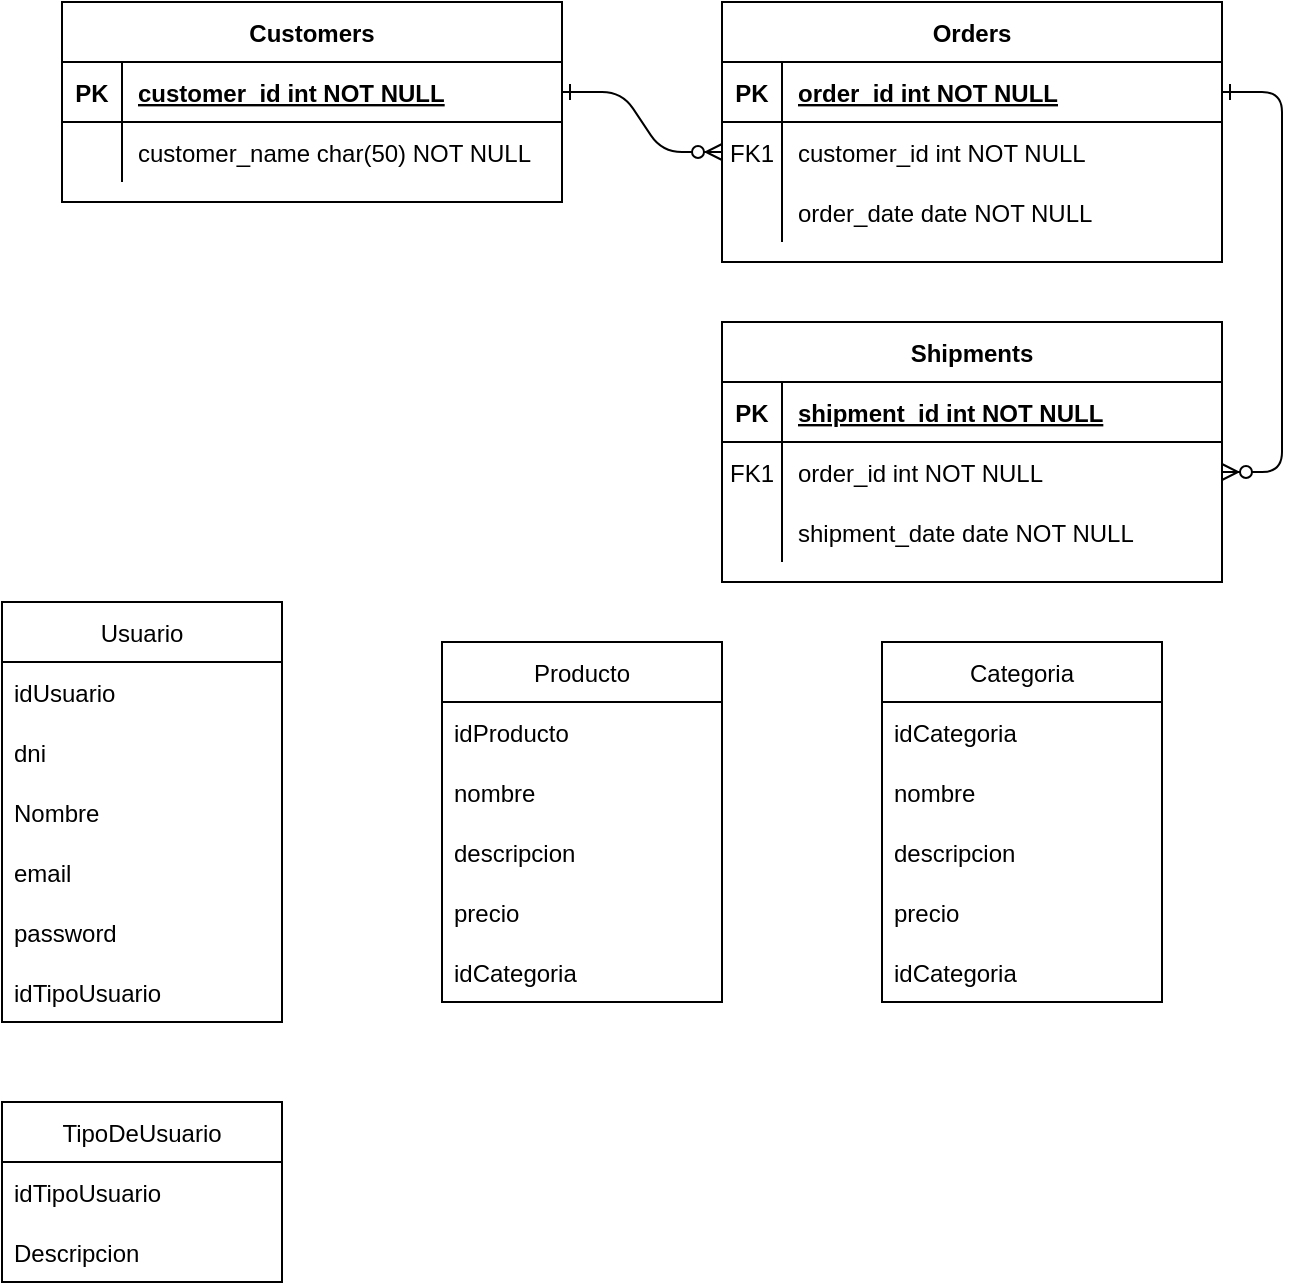 <mxfile version="18.1.3" type="device" pages="2"><diagram id="R2lEEEUBdFMjLlhIrx00" name="DER"><mxGraphModel dx="868" dy="393" grid="1" gridSize="10" guides="1" tooltips="1" connect="1" arrows="1" fold="1" page="1" pageScale="1" pageWidth="850" pageHeight="1100" math="0" shadow="0" extFonts="Permanent Marker^https://fonts.googleapis.com/css?family=Permanent+Marker"><root><mxCell id="0"/><mxCell id="1" parent="0"/><mxCell id="C-vyLk0tnHw3VtMMgP7b-1" value="" style="edgeStyle=entityRelationEdgeStyle;endArrow=ERzeroToMany;startArrow=ERone;endFill=1;startFill=0;" parent="1" source="C-vyLk0tnHw3VtMMgP7b-24" target="C-vyLk0tnHw3VtMMgP7b-6" edge="1"><mxGeometry width="100" height="100" relative="1" as="geometry"><mxPoint x="340" y="720" as="sourcePoint"/><mxPoint x="440" y="620" as="targetPoint"/></mxGeometry></mxCell><mxCell id="C-vyLk0tnHw3VtMMgP7b-12" value="" style="edgeStyle=entityRelationEdgeStyle;endArrow=ERzeroToMany;startArrow=ERone;endFill=1;startFill=0;" parent="1" source="C-vyLk0tnHw3VtMMgP7b-3" target="C-vyLk0tnHw3VtMMgP7b-17" edge="1"><mxGeometry width="100" height="100" relative="1" as="geometry"><mxPoint x="400" y="180" as="sourcePoint"/><mxPoint x="460" y="205" as="targetPoint"/></mxGeometry></mxCell><mxCell id="C-vyLk0tnHw3VtMMgP7b-2" value="Orders" style="shape=table;startSize=30;container=1;collapsible=1;childLayout=tableLayout;fixedRows=1;rowLines=0;fontStyle=1;align=center;resizeLast=1;" parent="1" vertex="1"><mxGeometry x="450" y="120" width="250" height="130" as="geometry"/></mxCell><mxCell id="C-vyLk0tnHw3VtMMgP7b-3" value="" style="shape=partialRectangle;collapsible=0;dropTarget=0;pointerEvents=0;fillColor=none;points=[[0,0.5],[1,0.5]];portConstraint=eastwest;top=0;left=0;right=0;bottom=1;" parent="C-vyLk0tnHw3VtMMgP7b-2" vertex="1"><mxGeometry y="30" width="250" height="30" as="geometry"/></mxCell><mxCell id="C-vyLk0tnHw3VtMMgP7b-4" value="PK" style="shape=partialRectangle;overflow=hidden;connectable=0;fillColor=none;top=0;left=0;bottom=0;right=0;fontStyle=1;" parent="C-vyLk0tnHw3VtMMgP7b-3" vertex="1"><mxGeometry width="30" height="30" as="geometry"/></mxCell><mxCell id="C-vyLk0tnHw3VtMMgP7b-5" value="order_id int NOT NULL " style="shape=partialRectangle;overflow=hidden;connectable=0;fillColor=none;top=0;left=0;bottom=0;right=0;align=left;spacingLeft=6;fontStyle=5;" parent="C-vyLk0tnHw3VtMMgP7b-3" vertex="1"><mxGeometry x="30" width="220" height="30" as="geometry"/></mxCell><mxCell id="C-vyLk0tnHw3VtMMgP7b-6" value="" style="shape=partialRectangle;collapsible=0;dropTarget=0;pointerEvents=0;fillColor=none;points=[[0,0.5],[1,0.5]];portConstraint=eastwest;top=0;left=0;right=0;bottom=0;" parent="C-vyLk0tnHw3VtMMgP7b-2" vertex="1"><mxGeometry y="60" width="250" height="30" as="geometry"/></mxCell><mxCell id="C-vyLk0tnHw3VtMMgP7b-7" value="FK1" style="shape=partialRectangle;overflow=hidden;connectable=0;fillColor=none;top=0;left=0;bottom=0;right=0;" parent="C-vyLk0tnHw3VtMMgP7b-6" vertex="1"><mxGeometry width="30" height="30" as="geometry"/></mxCell><mxCell id="C-vyLk0tnHw3VtMMgP7b-8" value="customer_id int NOT NULL" style="shape=partialRectangle;overflow=hidden;connectable=0;fillColor=none;top=0;left=0;bottom=0;right=0;align=left;spacingLeft=6;" parent="C-vyLk0tnHw3VtMMgP7b-6" vertex="1"><mxGeometry x="30" width="220" height="30" as="geometry"/></mxCell><mxCell id="C-vyLk0tnHw3VtMMgP7b-9" value="" style="shape=partialRectangle;collapsible=0;dropTarget=0;pointerEvents=0;fillColor=none;points=[[0,0.5],[1,0.5]];portConstraint=eastwest;top=0;left=0;right=0;bottom=0;" parent="C-vyLk0tnHw3VtMMgP7b-2" vertex="1"><mxGeometry y="90" width="250" height="30" as="geometry"/></mxCell><mxCell id="C-vyLk0tnHw3VtMMgP7b-10" value="" style="shape=partialRectangle;overflow=hidden;connectable=0;fillColor=none;top=0;left=0;bottom=0;right=0;" parent="C-vyLk0tnHw3VtMMgP7b-9" vertex="1"><mxGeometry width="30" height="30" as="geometry"/></mxCell><mxCell id="C-vyLk0tnHw3VtMMgP7b-11" value="order_date date NOT NULL" style="shape=partialRectangle;overflow=hidden;connectable=0;fillColor=none;top=0;left=0;bottom=0;right=0;align=left;spacingLeft=6;" parent="C-vyLk0tnHw3VtMMgP7b-9" vertex="1"><mxGeometry x="30" width="220" height="30" as="geometry"/></mxCell><mxCell id="C-vyLk0tnHw3VtMMgP7b-13" value="Shipments" style="shape=table;startSize=30;container=1;collapsible=1;childLayout=tableLayout;fixedRows=1;rowLines=0;fontStyle=1;align=center;resizeLast=1;" parent="1" vertex="1"><mxGeometry x="450" y="280" width="250" height="130" as="geometry"/></mxCell><mxCell id="C-vyLk0tnHw3VtMMgP7b-14" value="" style="shape=partialRectangle;collapsible=0;dropTarget=0;pointerEvents=0;fillColor=none;points=[[0,0.5],[1,0.5]];portConstraint=eastwest;top=0;left=0;right=0;bottom=1;" parent="C-vyLk0tnHw3VtMMgP7b-13" vertex="1"><mxGeometry y="30" width="250" height="30" as="geometry"/></mxCell><mxCell id="C-vyLk0tnHw3VtMMgP7b-15" value="PK" style="shape=partialRectangle;overflow=hidden;connectable=0;fillColor=none;top=0;left=0;bottom=0;right=0;fontStyle=1;" parent="C-vyLk0tnHw3VtMMgP7b-14" vertex="1"><mxGeometry width="30" height="30" as="geometry"/></mxCell><mxCell id="C-vyLk0tnHw3VtMMgP7b-16" value="shipment_id int NOT NULL " style="shape=partialRectangle;overflow=hidden;connectable=0;fillColor=none;top=0;left=0;bottom=0;right=0;align=left;spacingLeft=6;fontStyle=5;" parent="C-vyLk0tnHw3VtMMgP7b-14" vertex="1"><mxGeometry x="30" width="220" height="30" as="geometry"/></mxCell><mxCell id="C-vyLk0tnHw3VtMMgP7b-17" value="" style="shape=partialRectangle;collapsible=0;dropTarget=0;pointerEvents=0;fillColor=none;points=[[0,0.5],[1,0.5]];portConstraint=eastwest;top=0;left=0;right=0;bottom=0;" parent="C-vyLk0tnHw3VtMMgP7b-13" vertex="1"><mxGeometry y="60" width="250" height="30" as="geometry"/></mxCell><mxCell id="C-vyLk0tnHw3VtMMgP7b-18" value="FK1" style="shape=partialRectangle;overflow=hidden;connectable=0;fillColor=none;top=0;left=0;bottom=0;right=0;" parent="C-vyLk0tnHw3VtMMgP7b-17" vertex="1"><mxGeometry width="30" height="30" as="geometry"/></mxCell><mxCell id="C-vyLk0tnHw3VtMMgP7b-19" value="order_id int NOT NULL" style="shape=partialRectangle;overflow=hidden;connectable=0;fillColor=none;top=0;left=0;bottom=0;right=0;align=left;spacingLeft=6;" parent="C-vyLk0tnHw3VtMMgP7b-17" vertex="1"><mxGeometry x="30" width="220" height="30" as="geometry"/></mxCell><mxCell id="C-vyLk0tnHw3VtMMgP7b-20" value="" style="shape=partialRectangle;collapsible=0;dropTarget=0;pointerEvents=0;fillColor=none;points=[[0,0.5],[1,0.5]];portConstraint=eastwest;top=0;left=0;right=0;bottom=0;" parent="C-vyLk0tnHw3VtMMgP7b-13" vertex="1"><mxGeometry y="90" width="250" height="30" as="geometry"/></mxCell><mxCell id="C-vyLk0tnHw3VtMMgP7b-21" value="" style="shape=partialRectangle;overflow=hidden;connectable=0;fillColor=none;top=0;left=0;bottom=0;right=0;" parent="C-vyLk0tnHw3VtMMgP7b-20" vertex="1"><mxGeometry width="30" height="30" as="geometry"/></mxCell><mxCell id="C-vyLk0tnHw3VtMMgP7b-22" value="shipment_date date NOT NULL" style="shape=partialRectangle;overflow=hidden;connectable=0;fillColor=none;top=0;left=0;bottom=0;right=0;align=left;spacingLeft=6;" parent="C-vyLk0tnHw3VtMMgP7b-20" vertex="1"><mxGeometry x="30" width="220" height="30" as="geometry"/></mxCell><mxCell id="C-vyLk0tnHw3VtMMgP7b-23" value="Customers" style="shape=table;startSize=30;container=1;collapsible=1;childLayout=tableLayout;fixedRows=1;rowLines=0;fontStyle=1;align=center;resizeLast=1;" parent="1" vertex="1"><mxGeometry x="120" y="120" width="250" height="100" as="geometry"/></mxCell><mxCell id="C-vyLk0tnHw3VtMMgP7b-24" value="" style="shape=partialRectangle;collapsible=0;dropTarget=0;pointerEvents=0;fillColor=none;points=[[0,0.5],[1,0.5]];portConstraint=eastwest;top=0;left=0;right=0;bottom=1;" parent="C-vyLk0tnHw3VtMMgP7b-23" vertex="1"><mxGeometry y="30" width="250" height="30" as="geometry"/></mxCell><mxCell id="C-vyLk0tnHw3VtMMgP7b-25" value="PK" style="shape=partialRectangle;overflow=hidden;connectable=0;fillColor=none;top=0;left=0;bottom=0;right=0;fontStyle=1;" parent="C-vyLk0tnHw3VtMMgP7b-24" vertex="1"><mxGeometry width="30" height="30" as="geometry"/></mxCell><mxCell id="C-vyLk0tnHw3VtMMgP7b-26" value="customer_id int NOT NULL " style="shape=partialRectangle;overflow=hidden;connectable=0;fillColor=none;top=0;left=0;bottom=0;right=0;align=left;spacingLeft=6;fontStyle=5;" parent="C-vyLk0tnHw3VtMMgP7b-24" vertex="1"><mxGeometry x="30" width="220" height="30" as="geometry"/></mxCell><mxCell id="C-vyLk0tnHw3VtMMgP7b-27" value="" style="shape=partialRectangle;collapsible=0;dropTarget=0;pointerEvents=0;fillColor=none;points=[[0,0.5],[1,0.5]];portConstraint=eastwest;top=0;left=0;right=0;bottom=0;" parent="C-vyLk0tnHw3VtMMgP7b-23" vertex="1"><mxGeometry y="60" width="250" height="30" as="geometry"/></mxCell><mxCell id="C-vyLk0tnHw3VtMMgP7b-28" value="" style="shape=partialRectangle;overflow=hidden;connectable=0;fillColor=none;top=0;left=0;bottom=0;right=0;" parent="C-vyLk0tnHw3VtMMgP7b-27" vertex="1"><mxGeometry width="30" height="30" as="geometry"/></mxCell><mxCell id="C-vyLk0tnHw3VtMMgP7b-29" value="customer_name char(50) NOT NULL" style="shape=partialRectangle;overflow=hidden;connectable=0;fillColor=none;top=0;left=0;bottom=0;right=0;align=left;spacingLeft=6;" parent="C-vyLk0tnHw3VtMMgP7b-27" vertex="1"><mxGeometry x="30" width="220" height="30" as="geometry"/></mxCell><mxCell id="xiXK3Xm_dJFRF87JcueQ-1" value="Usuario" style="swimlane;fontStyle=0;childLayout=stackLayout;horizontal=1;startSize=30;horizontalStack=0;resizeParent=1;resizeParentMax=0;resizeLast=0;collapsible=1;marginBottom=0;" vertex="1" parent="1"><mxGeometry x="90" y="420" width="140" height="210" as="geometry"/></mxCell><mxCell id="xiXK3Xm_dJFRF87JcueQ-2" value="idUsuario" style="text;strokeColor=none;fillColor=none;align=left;verticalAlign=middle;spacingLeft=4;spacingRight=4;overflow=hidden;points=[[0,0.5],[1,0.5]];portConstraint=eastwest;rotatable=0;" vertex="1" parent="xiXK3Xm_dJFRF87JcueQ-1"><mxGeometry y="30" width="140" height="30" as="geometry"/></mxCell><mxCell id="xiXK3Xm_dJFRF87JcueQ-3" value="dni" style="text;strokeColor=none;fillColor=none;align=left;verticalAlign=middle;spacingLeft=4;spacingRight=4;overflow=hidden;points=[[0,0.5],[1,0.5]];portConstraint=eastwest;rotatable=0;" vertex="1" parent="xiXK3Xm_dJFRF87JcueQ-1"><mxGeometry y="60" width="140" height="30" as="geometry"/></mxCell><mxCell id="xiXK3Xm_dJFRF87JcueQ-6" value="Nombre" style="text;strokeColor=none;fillColor=none;align=left;verticalAlign=middle;spacingLeft=4;spacingRight=4;overflow=hidden;points=[[0,0.5],[1,0.5]];portConstraint=eastwest;rotatable=0;" vertex="1" parent="xiXK3Xm_dJFRF87JcueQ-1"><mxGeometry y="90" width="140" height="30" as="geometry"/></mxCell><mxCell id="xiXK3Xm_dJFRF87JcueQ-4" value="email" style="text;strokeColor=none;fillColor=none;align=left;verticalAlign=middle;spacingLeft=4;spacingRight=4;overflow=hidden;points=[[0,0.5],[1,0.5]];portConstraint=eastwest;rotatable=0;" vertex="1" parent="xiXK3Xm_dJFRF87JcueQ-1"><mxGeometry y="120" width="140" height="30" as="geometry"/></mxCell><mxCell id="xiXK3Xm_dJFRF87JcueQ-5" value="password" style="text;strokeColor=none;fillColor=none;align=left;verticalAlign=middle;spacingLeft=4;spacingRight=4;overflow=hidden;points=[[0,0.5],[1,0.5]];portConstraint=eastwest;rotatable=0;" vertex="1" parent="xiXK3Xm_dJFRF87JcueQ-1"><mxGeometry y="150" width="140" height="30" as="geometry"/></mxCell><mxCell id="xiXK3Xm_dJFRF87JcueQ-7" value="idTipoUsuario" style="text;strokeColor=none;fillColor=none;align=left;verticalAlign=middle;spacingLeft=4;spacingRight=4;overflow=hidden;points=[[0,0.5],[1,0.5]];portConstraint=eastwest;rotatable=0;" vertex="1" parent="xiXK3Xm_dJFRF87JcueQ-1"><mxGeometry y="180" width="140" height="30" as="geometry"/></mxCell><mxCell id="xiXK3Xm_dJFRF87JcueQ-8" value="TipoDeUsuario" style="swimlane;fontStyle=0;childLayout=stackLayout;horizontal=1;startSize=30;horizontalStack=0;resizeParent=1;resizeParentMax=0;resizeLast=0;collapsible=1;marginBottom=0;" vertex="1" parent="1"><mxGeometry x="90" y="670" width="140" height="90" as="geometry"/></mxCell><mxCell id="xiXK3Xm_dJFRF87JcueQ-9" value="idTipoUsuario" style="text;strokeColor=none;fillColor=none;align=left;verticalAlign=middle;spacingLeft=4;spacingRight=4;overflow=hidden;points=[[0,0.5],[1,0.5]];portConstraint=eastwest;rotatable=0;" vertex="1" parent="xiXK3Xm_dJFRF87JcueQ-8"><mxGeometry y="30" width="140" height="30" as="geometry"/></mxCell><mxCell id="xiXK3Xm_dJFRF87JcueQ-10" value="Descripcion" style="text;strokeColor=none;fillColor=none;align=left;verticalAlign=middle;spacingLeft=4;spacingRight=4;overflow=hidden;points=[[0,0.5],[1,0.5]];portConstraint=eastwest;rotatable=0;" vertex="1" parent="xiXK3Xm_dJFRF87JcueQ-8"><mxGeometry y="60" width="140" height="30" as="geometry"/></mxCell><mxCell id="xiXK3Xm_dJFRF87JcueQ-15" value="Producto" style="swimlane;fontStyle=0;childLayout=stackLayout;horizontal=1;startSize=30;horizontalStack=0;resizeParent=1;resizeParentMax=0;resizeLast=0;collapsible=1;marginBottom=0;" vertex="1" parent="1"><mxGeometry x="310" y="440" width="140" height="180" as="geometry"/></mxCell><mxCell id="xiXK3Xm_dJFRF87JcueQ-16" value="idProducto" style="text;strokeColor=none;fillColor=none;align=left;verticalAlign=middle;spacingLeft=4;spacingRight=4;overflow=hidden;points=[[0,0.5],[1,0.5]];portConstraint=eastwest;rotatable=0;" vertex="1" parent="xiXK3Xm_dJFRF87JcueQ-15"><mxGeometry y="30" width="140" height="30" as="geometry"/></mxCell><mxCell id="xiXK3Xm_dJFRF87JcueQ-17" value="nombre" style="text;strokeColor=none;fillColor=none;align=left;verticalAlign=middle;spacingLeft=4;spacingRight=4;overflow=hidden;points=[[0,0.5],[1,0.5]];portConstraint=eastwest;rotatable=0;" vertex="1" parent="xiXK3Xm_dJFRF87JcueQ-15"><mxGeometry y="60" width="140" height="30" as="geometry"/></mxCell><mxCell id="xiXK3Xm_dJFRF87JcueQ-18" value="descripcion" style="text;strokeColor=none;fillColor=none;align=left;verticalAlign=middle;spacingLeft=4;spacingRight=4;overflow=hidden;points=[[0,0.5],[1,0.5]];portConstraint=eastwest;rotatable=0;" vertex="1" parent="xiXK3Xm_dJFRF87JcueQ-15"><mxGeometry y="90" width="140" height="30" as="geometry"/></mxCell><mxCell id="xiXK3Xm_dJFRF87JcueQ-19" value="precio" style="text;strokeColor=none;fillColor=none;align=left;verticalAlign=middle;spacingLeft=4;spacingRight=4;overflow=hidden;points=[[0,0.5],[1,0.5]];portConstraint=eastwest;rotatable=0;" vertex="1" parent="xiXK3Xm_dJFRF87JcueQ-15"><mxGeometry y="120" width="140" height="30" as="geometry"/></mxCell><mxCell id="xiXK3Xm_dJFRF87JcueQ-21" value="idCategoria" style="text;strokeColor=none;fillColor=none;align=left;verticalAlign=middle;spacingLeft=4;spacingRight=4;overflow=hidden;points=[[0,0.5],[1,0.5]];portConstraint=eastwest;rotatable=0;" vertex="1" parent="xiXK3Xm_dJFRF87JcueQ-15"><mxGeometry y="150" width="140" height="30" as="geometry"/></mxCell><mxCell id="xiXK3Xm_dJFRF87JcueQ-23" value="Categoria" style="swimlane;fontStyle=0;childLayout=stackLayout;horizontal=1;startSize=30;horizontalStack=0;resizeParent=1;resizeParentMax=0;resizeLast=0;collapsible=1;marginBottom=0;" vertex="1" parent="1"><mxGeometry x="530" y="440" width="140" height="180" as="geometry"/></mxCell><mxCell id="xiXK3Xm_dJFRF87JcueQ-24" value="idCategoria" style="text;strokeColor=none;fillColor=none;align=left;verticalAlign=middle;spacingLeft=4;spacingRight=4;overflow=hidden;points=[[0,0.5],[1,0.5]];portConstraint=eastwest;rotatable=0;" vertex="1" parent="xiXK3Xm_dJFRF87JcueQ-23"><mxGeometry y="30" width="140" height="30" as="geometry"/></mxCell><mxCell id="xiXK3Xm_dJFRF87JcueQ-25" value="nombre" style="text;strokeColor=none;fillColor=none;align=left;verticalAlign=middle;spacingLeft=4;spacingRight=4;overflow=hidden;points=[[0,0.5],[1,0.5]];portConstraint=eastwest;rotatable=0;" vertex="1" parent="xiXK3Xm_dJFRF87JcueQ-23"><mxGeometry y="60" width="140" height="30" as="geometry"/></mxCell><mxCell id="xiXK3Xm_dJFRF87JcueQ-26" value="descripcion" style="text;strokeColor=none;fillColor=none;align=left;verticalAlign=middle;spacingLeft=4;spacingRight=4;overflow=hidden;points=[[0,0.5],[1,0.5]];portConstraint=eastwest;rotatable=0;" vertex="1" parent="xiXK3Xm_dJFRF87JcueQ-23"><mxGeometry y="90" width="140" height="30" as="geometry"/></mxCell><mxCell id="xiXK3Xm_dJFRF87JcueQ-27" value="precio" style="text;strokeColor=none;fillColor=none;align=left;verticalAlign=middle;spacingLeft=4;spacingRight=4;overflow=hidden;points=[[0,0.5],[1,0.5]];portConstraint=eastwest;rotatable=0;" vertex="1" parent="xiXK3Xm_dJFRF87JcueQ-23"><mxGeometry y="120" width="140" height="30" as="geometry"/></mxCell><mxCell id="xiXK3Xm_dJFRF87JcueQ-28" value="idCategoria" style="text;strokeColor=none;fillColor=none;align=left;verticalAlign=middle;spacingLeft=4;spacingRight=4;overflow=hidden;points=[[0,0.5],[1,0.5]];portConstraint=eastwest;rotatable=0;" vertex="1" parent="xiXK3Xm_dJFRF87JcueQ-23"><mxGeometry y="150" width="140" height="30" as="geometry"/></mxCell></root></mxGraphModel></diagram><diagram id="IlxXfnlO7ZovWyiBUr2M" name="UML"><mxGraphModel dx="1335" dy="605" grid="1" gridSize="10" guides="1" tooltips="1" connect="1" arrows="1" fold="1" page="1" pageScale="1" pageWidth="827" pageHeight="1169" math="0" shadow="0"><root><mxCell id="0"/><mxCell id="1" parent="0"/><mxCell id="wI2b3allw-zhOHkplMWg-1" value="Usuario" style="swimlane;fontStyle=0;childLayout=stackLayout;horizontal=1;startSize=30;horizontalStack=0;resizeParent=1;resizeParentMax=0;resizeLast=0;collapsible=1;marginBottom=0;" vertex="1" parent="1"><mxGeometry x="80" y="580" width="140" height="210" as="geometry"/></mxCell><mxCell id="wI2b3allw-zhOHkplMWg-2" value="idUsuario" style="text;strokeColor=none;fillColor=none;align=left;verticalAlign=middle;spacingLeft=4;spacingRight=4;overflow=hidden;points=[[0,0.5],[1,0.5]];portConstraint=eastwest;rotatable=0;" vertex="1" parent="wI2b3allw-zhOHkplMWg-1"><mxGeometry y="30" width="140" height="30" as="geometry"/></mxCell><mxCell id="wI2b3allw-zhOHkplMWg-3" value="dni" style="text;strokeColor=none;fillColor=none;align=left;verticalAlign=middle;spacingLeft=4;spacingRight=4;overflow=hidden;points=[[0,0.5],[1,0.5]];portConstraint=eastwest;rotatable=0;" vertex="1" parent="wI2b3allw-zhOHkplMWg-1"><mxGeometry y="60" width="140" height="30" as="geometry"/></mxCell><mxCell id="wI2b3allw-zhOHkplMWg-4" value="Nombre" style="text;strokeColor=none;fillColor=none;align=left;verticalAlign=middle;spacingLeft=4;spacingRight=4;overflow=hidden;points=[[0,0.5],[1,0.5]];portConstraint=eastwest;rotatable=0;" vertex="1" parent="wI2b3allw-zhOHkplMWg-1"><mxGeometry y="90" width="140" height="30" as="geometry"/></mxCell><mxCell id="wI2b3allw-zhOHkplMWg-5" value="email" style="text;strokeColor=none;fillColor=none;align=left;verticalAlign=middle;spacingLeft=4;spacingRight=4;overflow=hidden;points=[[0,0.5],[1,0.5]];portConstraint=eastwest;rotatable=0;" vertex="1" parent="wI2b3allw-zhOHkplMWg-1"><mxGeometry y="120" width="140" height="30" as="geometry"/></mxCell><mxCell id="wI2b3allw-zhOHkplMWg-6" value="password" style="text;strokeColor=none;fillColor=none;align=left;verticalAlign=middle;spacingLeft=4;spacingRight=4;overflow=hidden;points=[[0,0.5],[1,0.5]];portConstraint=eastwest;rotatable=0;" vertex="1" parent="wI2b3allw-zhOHkplMWg-1"><mxGeometry y="150" width="140" height="30" as="geometry"/></mxCell><mxCell id="wI2b3allw-zhOHkplMWg-7" value="idTipoUsuario" style="text;strokeColor=none;fillColor=none;align=left;verticalAlign=middle;spacingLeft=4;spacingRight=4;overflow=hidden;points=[[0,0.5],[1,0.5]];portConstraint=eastwest;rotatable=0;" vertex="1" parent="wI2b3allw-zhOHkplMWg-1"><mxGeometry y="180" width="140" height="30" as="geometry"/></mxCell><mxCell id="wI2b3allw-zhOHkplMWg-8" value="Login" style="swimlane;fontStyle=0;childLayout=stackLayout;horizontal=1;startSize=30;horizontalStack=0;resizeParent=1;resizeParentMax=0;resizeLast=0;collapsible=1;marginBottom=0;" vertex="1" parent="1"><mxGeometry x="80" y="190" width="210" height="150" as="geometry"/></mxCell><mxCell id="wI2b3allw-zhOHkplMWg-10" value="usuario : string" style="text;strokeColor=none;fillColor=none;align=left;verticalAlign=middle;spacingLeft=4;spacingRight=4;overflow=hidden;points=[[0,0.5],[1,0.5]];portConstraint=eastwest;rotatable=0;" vertex="1" parent="wI2b3allw-zhOHkplMWg-8"><mxGeometry y="30" width="210" height="30" as="geometry"/></mxCell><mxCell id="wI2b3allw-zhOHkplMWg-11" value="password: string" style="text;strokeColor=none;fillColor=none;align=left;verticalAlign=middle;spacingLeft=4;spacingRight=4;overflow=hidden;points=[[0,0.5],[1,0.5]];portConstraint=eastwest;rotatable=0;" vertex="1" parent="wI2b3allw-zhOHkplMWg-8"><mxGeometry y="60" width="210" height="30" as="geometry"/></mxCell><mxCell id="wI2b3allw-zhOHkplMWg-12" value="ingresoPermitido : bool" style="text;strokeColor=none;fillColor=none;align=left;verticalAlign=middle;spacingLeft=4;spacingRight=4;overflow=hidden;points=[[0,0.5],[1,0.5]];portConstraint=eastwest;rotatable=0;" vertex="1" parent="wI2b3allw-zhOHkplMWg-8"><mxGeometry y="90" width="210" height="30" as="geometry"/></mxCell><mxCell id="wI2b3allw-zhOHkplMWg-13" value="tipoUsuario : string" style="text;strokeColor=none;fillColor=none;align=left;verticalAlign=middle;spacingLeft=4;spacingRight=4;overflow=hidden;points=[[0,0.5],[1,0.5]];portConstraint=eastwest;rotatable=0;" vertex="1" parent="wI2b3allw-zhOHkplMWg-8"><mxGeometry y="120" width="210" height="30" as="geometry"/></mxCell><mxCell id="wI2b3allw-zhOHkplMWg-19" value="validarIngreso(usuario,pass) : bool" style="text;strokeColor=none;fillColor=none;align=left;verticalAlign=middle;spacingLeft=4;spacingRight=4;overflow=hidden;points=[[0,0.5],[1,0.5]];portConstraint=eastwest;rotatable=0;" vertex="1" parent="1"><mxGeometry x="80" y="350" width="220" height="30" as="geometry"/></mxCell><mxCell id="wI2b3allw-zhOHkplMWg-20" value="Ingresar(usuario,pass) " style="text;strokeColor=none;fillColor=none;align=left;verticalAlign=middle;spacingLeft=4;spacingRight=4;overflow=hidden;points=[[0,0.5],[1,0.5]];portConstraint=eastwest;rotatable=0;" vertex="1" parent="1"><mxGeometry x="80" y="380" width="210" height="30" as="geometry"/></mxCell><mxCell id="wI2b3allw-zhOHkplMWg-21" value="Producto" style="swimlane;fontStyle=0;childLayout=stackLayout;horizontal=1;startSize=30;horizontalStack=0;resizeParent=1;resizeParentMax=0;resizeLast=0;collapsible=1;marginBottom=0;" vertex="1" parent="1"><mxGeometry x="460" y="80" width="180" height="210" as="geometry"/></mxCell><mxCell id="wI2b3allw-zhOHkplMWg-22" value="codigo : int" style="text;strokeColor=none;fillColor=none;align=left;verticalAlign=middle;spacingLeft=4;spacingRight=4;overflow=hidden;points=[[0,0.5],[1,0.5]];portConstraint=eastwest;rotatable=0;" vertex="1" parent="wI2b3allw-zhOHkplMWg-21"><mxGeometry y="30" width="180" height="30" as="geometry"/></mxCell><mxCell id="wI2b3allw-zhOHkplMWg-23" value="nombre : string" style="text;strokeColor=none;fillColor=none;align=left;verticalAlign=middle;spacingLeft=4;spacingRight=4;overflow=hidden;points=[[0,0.5],[1,0.5]];portConstraint=eastwest;rotatable=0;" vertex="1" parent="wI2b3allw-zhOHkplMWg-21"><mxGeometry y="60" width="180" height="30" as="geometry"/></mxCell><mxCell id="wI2b3allw-zhOHkplMWg-24" value="stock : int" style="text;strokeColor=none;fillColor=none;align=left;verticalAlign=middle;spacingLeft=4;spacingRight=4;overflow=hidden;points=[[0,0.5],[1,0.5]];portConstraint=eastwest;rotatable=0;" vertex="1" parent="wI2b3allw-zhOHkplMWg-21"><mxGeometry y="90" width="180" height="30" as="geometry"/></mxCell><mxCell id="wI2b3allw-zhOHkplMWg-27" value="precio : float" style="text;strokeColor=none;fillColor=none;align=left;verticalAlign=middle;spacingLeft=4;spacingRight=4;overflow=hidden;points=[[0,0.5],[1,0.5]];portConstraint=eastwest;rotatable=0;" vertex="1" parent="wI2b3allw-zhOHkplMWg-21"><mxGeometry y="120" width="180" height="30" as="geometry"/></mxCell><mxCell id="wI2b3allw-zhOHkplMWg-65" value="tipo : string" style="text;strokeColor=none;fillColor=none;align=left;verticalAlign=middle;spacingLeft=4;spacingRight=4;overflow=hidden;points=[[0,0.5],[1,0.5]];portConstraint=eastwest;rotatable=0;" vertex="1" parent="wI2b3allw-zhOHkplMWg-21"><mxGeometry y="150" width="180" height="30" as="geometry"/></mxCell><mxCell id="wI2b3allw-zhOHkplMWg-64" value="tamanio : string" style="text;strokeColor=none;fillColor=none;align=left;verticalAlign=middle;spacingLeft=4;spacingRight=4;overflow=hidden;points=[[0,0.5],[1,0.5]];portConstraint=eastwest;rotatable=0;" vertex="1" parent="wI2b3allw-zhOHkplMWg-21"><mxGeometry y="180" width="180" height="30" as="geometry"/></mxCell><mxCell id="wI2b3allw-zhOHkplMWg-25" value="agregarStock()" style="text;strokeColor=none;fillColor=none;align=left;verticalAlign=middle;spacingLeft=4;spacingRight=4;overflow=hidden;points=[[0,0.5],[1,0.5]];portConstraint=eastwest;rotatable=0;" vertex="1" parent="1"><mxGeometry x="460" y="290" width="180" height="30" as="geometry"/></mxCell><mxCell id="wI2b3allw-zhOHkplMWg-26" value="descontarStock(codigo,cantidad)" style="text;strokeColor=none;fillColor=none;align=left;verticalAlign=middle;spacingLeft=4;spacingRight=4;overflow=hidden;points=[[0,0.5],[1,0.5]];portConstraint=eastwest;rotatable=0;" vertex="1" parent="1"><mxGeometry x="460" y="320" width="190" height="30" as="geometry"/></mxCell><mxCell id="wI2b3allw-zhOHkplMWg-28" value="Bebida" style="swimlane;fontStyle=0;childLayout=stackLayout;horizontal=1;startSize=30;horizontalStack=0;resizeParent=1;resizeParentMax=0;resizeLast=0;collapsible=1;marginBottom=0;" vertex="1" parent="1"><mxGeometry x="340" y="430" width="140" height="120" as="geometry"/></mxCell><mxCell id="wI2b3allw-zhOHkplMWg-60" value="alcoholica : bool" style="text;strokeColor=none;fillColor=none;align=left;verticalAlign=middle;spacingLeft=4;spacingRight=4;overflow=hidden;points=[[0,0.5],[1,0.5]];portConstraint=eastwest;rotatable=0;" vertex="1" parent="wI2b3allw-zhOHkplMWg-28"><mxGeometry y="30" width="140" height="30" as="geometry"/></mxCell><mxCell id="wI2b3allw-zhOHkplMWg-66" value="diet : bool" style="text;strokeColor=none;fillColor=none;align=left;verticalAlign=middle;spacingLeft=4;spacingRight=4;overflow=hidden;points=[[0,0.5],[1,0.5]];portConstraint=eastwest;rotatable=0;" vertex="1" parent="wI2b3allw-zhOHkplMWg-28"><mxGeometry y="60" width="140" height="30" as="geometry"/></mxCell><mxCell id="2YFN5VO-_j6-x94pJXMu-2" value="conHielo : bool" style="text;strokeColor=none;fillColor=none;align=left;verticalAlign=middle;spacingLeft=4;spacingRight=4;overflow=hidden;points=[[0,0.5],[1,0.5]];portConstraint=eastwest;rotatable=0;" vertex="1" parent="wI2b3allw-zhOHkplMWg-28"><mxGeometry y="90" width="140" height="30" as="geometry"/></mxCell><mxCell id="wI2b3allw-zhOHkplMWg-32" value="Comida" style="swimlane;fontStyle=0;childLayout=stackLayout;horizontal=1;startSize=30;horizontalStack=0;resizeParent=1;resizeParentMax=0;resizeLast=0;collapsible=1;marginBottom=0;" vertex="1" parent="1"><mxGeometry x="610" y="430" width="180" height="90" as="geometry"/></mxCell><mxCell id="wI2b3allw-zhOHkplMWg-67" value="ingrediente[] : ingrediente[5]" style="text;strokeColor=none;fillColor=none;align=left;verticalAlign=middle;spacingLeft=4;spacingRight=4;overflow=hidden;points=[[0,0.5],[1,0.5]];portConstraint=eastwest;rotatable=0;" vertex="1" parent="wI2b3allw-zhOHkplMWg-32"><mxGeometry y="30" width="180" height="30" as="geometry"/></mxCell><mxCell id="wI2b3allw-zhOHkplMWg-53" value="aderezo : string" style="text;strokeColor=none;fillColor=none;align=left;verticalAlign=middle;spacingLeft=4;spacingRight=4;overflow=hidden;points=[[0,0.5],[1,0.5]];portConstraint=eastwest;rotatable=0;" vertex="1" parent="wI2b3allw-zhOHkplMWg-32"><mxGeometry y="60" width="180" height="30" as="geometry"/></mxCell><mxCell id="wI2b3allw-zhOHkplMWg-36" value="Guarnicion" style="swimlane;fontStyle=0;childLayout=stackLayout;horizontal=1;startSize=30;horizontalStack=0;resizeParent=1;resizeParentMax=0;resizeLast=0;collapsible=1;marginBottom=0;" vertex="1" parent="1"><mxGeometry x="800" y="670" width="140" height="60" as="geometry"/></mxCell><mxCell id="wI2b3allw-zhOHkplMWg-38" value="sal : bool" style="text;strokeColor=none;fillColor=none;align=left;verticalAlign=middle;spacingLeft=4;spacingRight=4;overflow=hidden;points=[[0,0.5],[1,0.5]];portConstraint=eastwest;rotatable=0;" vertex="1" parent="wI2b3allw-zhOHkplMWg-36"><mxGeometry y="30" width="140" height="30" as="geometry"/></mxCell><mxCell id="wI2b3allw-zhOHkplMWg-49" value="agrandarTamanio()" style="text;strokeColor=none;fillColor=none;align=left;verticalAlign=middle;spacingLeft=4;spacingRight=4;overflow=hidden;points=[[0,0.5],[1,0.5]];portConstraint=eastwest;rotatable=0;" vertex="1" parent="1"><mxGeometry x="460" y="350" width="140" height="30" as="geometry"/></mxCell><mxCell id="wI2b3allw-zhOHkplMWg-50" value="Hamburguesa" style="swimlane;fontStyle=0;childLayout=stackLayout;horizontal=1;startSize=30;horizontalStack=0;resizeParent=1;resizeParentMax=0;resizeLast=0;collapsible=1;marginBottom=0;" vertex="1" parent="1"><mxGeometry x="460" y="670" width="140" height="60" as="geometry"/></mxCell><mxCell id="wI2b3allw-zhOHkplMWg-52" value="cantHamburguesas : int" style="text;strokeColor=none;fillColor=none;align=left;verticalAlign=middle;spacingLeft=4;spacingRight=4;overflow=hidden;points=[[0,0.5],[1,0.5]];portConstraint=eastwest;rotatable=0;" vertex="1" parent="wI2b3allw-zhOHkplMWg-50"><mxGeometry y="30" width="140" height="30" as="geometry"/></mxCell><mxCell id="2YFN5VO-_j6-x94pJXMu-9" style="edgeStyle=orthogonalEdgeStyle;rounded=0;orthogonalLoop=1;jettySize=auto;html=1;entryX=0.44;entryY=1.025;entryDx=0;entryDy=0;entryPerimeter=0;" edge="1" parent="1" source="wI2b3allw-zhOHkplMWg-54" target="wI2b3allw-zhOHkplMWg-53"><mxGeometry relative="1" as="geometry"><mxPoint x="690" y="540" as="targetPoint"/><Array as="points"><mxPoint x="690" y="630"/></Array></mxGeometry></mxCell><mxCell id="wI2b3allw-zhOHkplMWg-54" value="Ensalada" style="swimlane;fontStyle=0;childLayout=stackLayout;horizontal=1;startSize=30;horizontalStack=0;resizeParent=1;resizeParentMax=0;resizeLast=0;collapsible=1;marginBottom=0;" vertex="1" parent="1"><mxGeometry x="610" y="670" width="170" height="60" as="geometry"/></mxCell><mxCell id="2YFN5VO-_j6-x94pJXMu-1" value="sal : bool" style="text;strokeColor=none;fillColor=none;align=left;verticalAlign=middle;spacingLeft=4;spacingRight=4;overflow=hidden;points=[[0,0.5],[1,0.5]];portConstraint=eastwest;rotatable=0;" vertex="1" parent="wI2b3allw-zhOHkplMWg-54"><mxGeometry y="30" width="170" height="30" as="geometry"/></mxCell><mxCell id="wI2b3allw-zhOHkplMWg-61" value="validarEdad()" style="text;strokeColor=none;fillColor=none;align=left;verticalAlign=middle;spacingLeft=4;spacingRight=4;overflow=hidden;points=[[0,0.5],[1,0.5]];portConstraint=eastwest;rotatable=0;" vertex="1" parent="1"><mxGeometry x="340" y="550" width="140" height="30" as="geometry"/></mxCell><mxCell id="wI2b3allw-zhOHkplMWg-68" value="Ingrediente" style="swimlane;fontStyle=0;childLayout=stackLayout;horizontal=1;startSize=30;horizontalStack=0;resizeParent=1;resizeParentMax=0;resizeLast=0;collapsible=1;marginBottom=0;" vertex="1" parent="1"><mxGeometry x="850" y="425" width="170" height="120" as="geometry"/></mxCell><mxCell id="wI2b3allw-zhOHkplMWg-69" value="idIngrediente" style="text;strokeColor=none;fillColor=none;align=left;verticalAlign=middle;spacingLeft=4;spacingRight=4;overflow=hidden;points=[[0,0.5],[1,0.5]];portConstraint=eastwest;rotatable=0;" vertex="1" parent="wI2b3allw-zhOHkplMWg-68"><mxGeometry y="30" width="170" height="30" as="geometry"/></mxCell><mxCell id="2YFN5VO-_j6-x94pJXMu-4" value="nombre : string" style="text;strokeColor=none;fillColor=none;align=left;verticalAlign=middle;spacingLeft=4;spacingRight=4;overflow=hidden;points=[[0,0.5],[1,0.5]];portConstraint=eastwest;rotatable=0;" vertex="1" parent="wI2b3allw-zhOHkplMWg-68"><mxGeometry y="60" width="170" height="30" as="geometry"/></mxCell><mxCell id="wI2b3allw-zhOHkplMWg-71" value="cantidad : int" style="text;strokeColor=none;fillColor=none;align=left;verticalAlign=middle;spacingLeft=4;spacingRight=4;overflow=hidden;points=[[0,0.5],[1,0.5]];portConstraint=eastwest;rotatable=0;" vertex="1" parent="wI2b3allw-zhOHkplMWg-68"><mxGeometry y="90" width="170" height="30" as="geometry"/></mxCell><mxCell id="wI2b3allw-zhOHkplMWg-72" value="Postre" style="swimlane;fontStyle=0;childLayout=stackLayout;horizontal=1;startSize=30;horizontalStack=0;resizeParent=1;resizeParentMax=0;resizeLast=0;collapsible=1;marginBottom=0;" vertex="1" parent="1"><mxGeometry x="1090" y="430" width="160" height="60" as="geometry"/></mxCell><mxCell id="2YFN5VO-_j6-x94pJXMu-16" value="ingrediente[] : ingrediente[5]" style="text;strokeColor=none;fillColor=none;align=left;verticalAlign=middle;spacingLeft=4;spacingRight=4;overflow=hidden;points=[[0,0.5],[1,0.5]];portConstraint=eastwest;rotatable=0;" vertex="1" parent="wI2b3allw-zhOHkplMWg-72"><mxGeometry y="30" width="160" height="30" as="geometry"/></mxCell><mxCell id="2YFN5VO-_j6-x94pJXMu-3" style="edgeStyle=orthogonalEdgeStyle;rounded=0;orthogonalLoop=1;jettySize=auto;html=1;entryX=0.001;entryY=0.579;entryDx=0;entryDy=0;entryPerimeter=0;exitX=0.993;exitY=0.387;exitDx=0;exitDy=0;exitPerimeter=0;" edge="1" parent="1" source="wI2b3allw-zhOHkplMWg-67" target="wI2b3allw-zhOHkplMWg-69"><mxGeometry relative="1" as="geometry"/></mxCell><mxCell id="2YFN5VO-_j6-x94pJXMu-12" value="" style="endArrow=none;html=1;rounded=0;" edge="1" parent="1"><mxGeometry width="50" height="50" relative="1" as="geometry"><mxPoint x="520" y="600" as="sourcePoint"/><mxPoint x="880" y="600" as="targetPoint"/></mxGeometry></mxCell><mxCell id="2YFN5VO-_j6-x94pJXMu-13" value="" style="endArrow=none;html=1;rounded=0;exitX=0.421;exitY=-0.05;exitDx=0;exitDy=0;exitPerimeter=0;" edge="1" parent="1" source="wI2b3allw-zhOHkplMWg-50"><mxGeometry width="50" height="50" relative="1" as="geometry"><mxPoint x="890" y="640" as="sourcePoint"/><mxPoint x="520" y="600" as="targetPoint"/><Array as="points"/></mxGeometry></mxCell><mxCell id="2YFN5VO-_j6-x94pJXMu-14" value="" style="endArrow=none;html=1;rounded=0;exitX=0.421;exitY=-0.05;exitDx=0;exitDy=0;exitPerimeter=0;" edge="1" parent="1"><mxGeometry width="50" height="50" relative="1" as="geometry"><mxPoint x="880" y="670" as="sourcePoint"/><mxPoint x="881" y="600" as="targetPoint"/><Array as="points"/></mxGeometry></mxCell><mxCell id="2YFN5VO-_j6-x94pJXMu-18" style="edgeStyle=orthogonalEdgeStyle;rounded=0;orthogonalLoop=1;jettySize=auto;html=1;entryX=1;entryY=0.5;entryDx=0;entryDy=0;exitX=-0.003;exitY=0.336;exitDx=0;exitDy=0;exitPerimeter=0;" edge="1" parent="1" source="2YFN5VO-_j6-x94pJXMu-16" target="wI2b3allw-zhOHkplMWg-69"><mxGeometry relative="1" as="geometry"><Array as="points"><mxPoint x="1080" y="470"/><mxPoint x="1080" y="470"/></Array></mxGeometry></mxCell></root></mxGraphModel></diagram></mxfile>